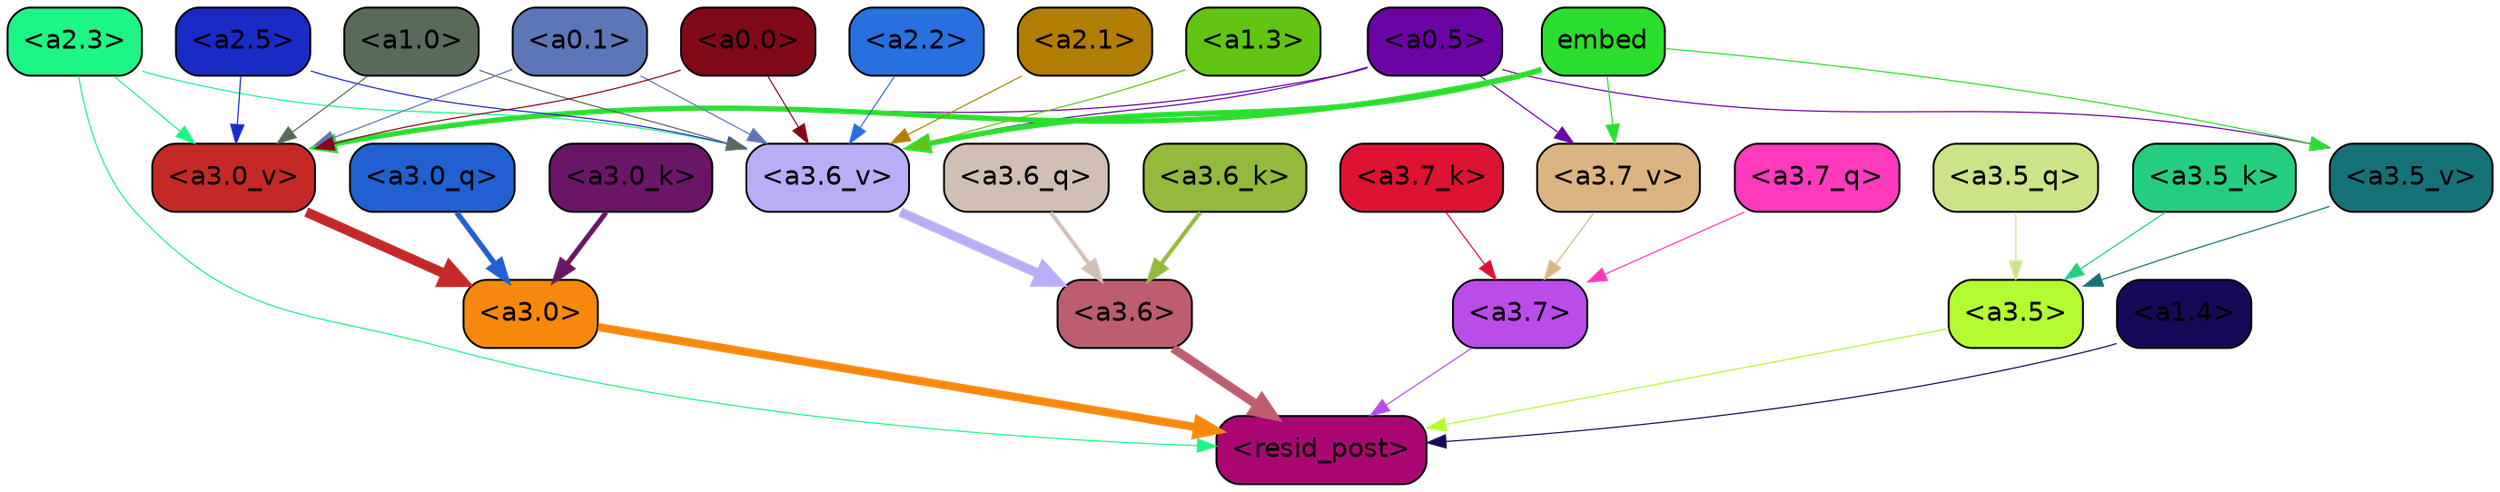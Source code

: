 strict digraph "" {
	graph [bgcolor=transparent,
		layout=dot,
		overlap=false,
		splines=true
	];
	"<a3.7>"	[color=black,
		fillcolor="#ba4ce9",
		fontname=Helvetica,
		shape=box,
		style="filled, rounded"];
	"<resid_post>"	[color=black,
		fillcolor="#aa0773",
		fontname=Helvetica,
		shape=box,
		style="filled, rounded"];
	"<a3.7>" -> "<resid_post>"	[color="#ba4ce9",
		penwidth=0.6];
	"<a3.6>"	[color=black,
		fillcolor="#bd5d70",
		fontname=Helvetica,
		shape=box,
		style="filled, rounded"];
	"<a3.6>" -> "<resid_post>"	[color="#bd5d70",
		penwidth=4.646730065345764];
	"<a3.5>"	[color=black,
		fillcolor="#b5fb31",
		fontname=Helvetica,
		shape=box,
		style="filled, rounded"];
	"<a3.5>" -> "<resid_post>"	[color="#b5fb31",
		penwidth=0.6];
	"<a3.0>"	[color=black,
		fillcolor="#f6890d",
		fontname=Helvetica,
		shape=box,
		style="filled, rounded"];
	"<a3.0>" -> "<resid_post>"	[color="#f6890d",
		penwidth=4.323132634162903];
	"<a2.3>"	[color=black,
		fillcolor="#1ef587",
		fontname=Helvetica,
		shape=box,
		style="filled, rounded"];
	"<a2.3>" -> "<resid_post>"	[color="#1ef587",
		penwidth=0.6];
	"<a3.6_v>"	[color=black,
		fillcolor="#b8adf6",
		fontname=Helvetica,
		shape=box,
		style="filled, rounded"];
	"<a2.3>" -> "<a3.6_v>"	[color="#1ef587",
		penwidth=0.6];
	"<a3.0_v>"	[color=black,
		fillcolor="#c42928",
		fontname=Helvetica,
		shape=box,
		style="filled, rounded"];
	"<a2.3>" -> "<a3.0_v>"	[color="#1ef587",
		penwidth=0.6];
	"<a1.4>"	[color=black,
		fillcolor="#150a58",
		fontname=Helvetica,
		shape=box,
		style="filled, rounded"];
	"<a1.4>" -> "<resid_post>"	[color="#150a58",
		penwidth=0.6];
	"<a3.7_q>"	[color=black,
		fillcolor="#ff3abd",
		fontname=Helvetica,
		shape=box,
		style="filled, rounded"];
	"<a3.7_q>" -> "<a3.7>"	[color="#ff3abd",
		penwidth=0.6];
	"<a3.6_q>"	[color=black,
		fillcolor="#d1beb4",
		fontname=Helvetica,
		shape=box,
		style="filled, rounded"];
	"<a3.6_q>" -> "<a3.6>"	[color="#d1beb4",
		penwidth=2.03758105635643];
	"<a3.5_q>"	[color=black,
		fillcolor="#cae487",
		fontname=Helvetica,
		shape=box,
		style="filled, rounded"];
	"<a3.5_q>" -> "<a3.5>"	[color="#cae487",
		penwidth=0.6];
	"<a3.0_q>"	[color=black,
		fillcolor="#2060d0",
		fontname=Helvetica,
		shape=box,
		style="filled, rounded"];
	"<a3.0_q>" -> "<a3.0>"	[color="#2060d0",
		penwidth=2.8638100624084473];
	"<a3.7_k>"	[color=black,
		fillcolor="#de1233",
		fontname=Helvetica,
		shape=box,
		style="filled, rounded"];
	"<a3.7_k>" -> "<a3.7>"	[color="#de1233",
		penwidth=0.6];
	"<a3.6_k>"	[color=black,
		fillcolor="#93b93d",
		fontname=Helvetica,
		shape=box,
		style="filled, rounded"];
	"<a3.6_k>" -> "<a3.6>"	[color="#93b93d",
		penwidth=2.174198240041733];
	"<a3.5_k>"	[color=black,
		fillcolor="#25ce7f",
		fontname=Helvetica,
		shape=box,
		style="filled, rounded"];
	"<a3.5_k>" -> "<a3.5>"	[color="#25ce7f",
		penwidth=0.6];
	"<a3.0_k>"	[color=black,
		fillcolor="#6b1566",
		fontname=Helvetica,
		shape=box,
		style="filled, rounded"];
	"<a3.0_k>" -> "<a3.0>"	[color="#6b1566",
		penwidth=2.6274144649505615];
	"<a3.7_v>"	[color=black,
		fillcolor="#dab582",
		fontname=Helvetica,
		shape=box,
		style="filled, rounded"];
	"<a3.7_v>" -> "<a3.7>"	[color="#dab582",
		penwidth=0.6];
	"<a3.6_v>" -> "<a3.6>"	[color="#b8adf6",
		penwidth=5.002329230308533];
	"<a3.5_v>"	[color=black,
		fillcolor="#157276",
		fontname=Helvetica,
		shape=box,
		style="filled, rounded"];
	"<a3.5_v>" -> "<a3.5>"	[color="#157276",
		penwidth=0.6];
	"<a3.0_v>" -> "<a3.0>"	[color="#c42928",
		penwidth=5.188832879066467];
	"<a0.5>"	[color=black,
		fillcolor="#6b03a4",
		fontname=Helvetica,
		shape=box,
		style="filled, rounded"];
	"<a0.5>" -> "<a3.7_v>"	[color="#6b03a4",
		penwidth=0.6];
	"<a0.5>" -> "<a3.6_v>"	[color="#6b03a4",
		penwidth=0.6];
	"<a0.5>" -> "<a3.5_v>"	[color="#6b03a4",
		penwidth=0.6];
	"<a0.5>" -> "<a3.0_v>"	[color="#6b03a4",
		penwidth=0.6124261617660522];
	embed	[color=black,
		fillcolor="#2ade2e",
		fontname=Helvetica,
		shape=box,
		style="filled, rounded"];
	embed -> "<a3.7_v>"	[color="#2ade2e",
		penwidth=0.6];
	embed -> "<a3.6_v>"	[color="#2ade2e",
		penwidth=2.8301228284835815];
	embed -> "<a3.5_v>"	[color="#2ade2e",
		penwidth=0.6];
	embed -> "<a3.0_v>"	[color="#2ade2e",
		penwidth=2.7660785913467407];
	"<a2.5>"	[color=black,
		fillcolor="#1a2ac6",
		fontname=Helvetica,
		shape=box,
		style="filled, rounded"];
	"<a2.5>" -> "<a3.6_v>"	[color="#1a2ac6",
		penwidth=0.6];
	"<a2.5>" -> "<a3.0_v>"	[color="#1a2ac6",
		penwidth=0.6];
	"<a2.2>"	[color=black,
		fillcolor="#2870df",
		fontname=Helvetica,
		shape=box,
		style="filled, rounded"];
	"<a2.2>" -> "<a3.6_v>"	[color="#2870df",
		penwidth=0.6];
	"<a2.1>"	[color=black,
		fillcolor="#b27d03",
		fontname=Helvetica,
		shape=box,
		style="filled, rounded"];
	"<a2.1>" -> "<a3.6_v>"	[color="#b27d03",
		penwidth=0.6];
	"<a1.3>"	[color=black,
		fillcolor="#62c412",
		fontname=Helvetica,
		shape=box,
		style="filled, rounded"];
	"<a1.3>" -> "<a3.6_v>"	[color="#62c412",
		penwidth=0.6];
	"<a1.0>"	[color=black,
		fillcolor="#596a5a",
		fontname=Helvetica,
		shape=box,
		style="filled, rounded"];
	"<a1.0>" -> "<a3.6_v>"	[color="#596a5a",
		penwidth=0.6];
	"<a1.0>" -> "<a3.0_v>"	[color="#596a5a",
		penwidth=0.6];
	"<a0.1>"	[color=black,
		fillcolor="#5d76b7",
		fontname=Helvetica,
		shape=box,
		style="filled, rounded"];
	"<a0.1>" -> "<a3.6_v>"	[color="#5d76b7",
		penwidth=0.6];
	"<a0.1>" -> "<a3.0_v>"	[color="#5d76b7",
		penwidth=0.6];
	"<a0.0>"	[color=black,
		fillcolor="#820918",
		fontname=Helvetica,
		shape=box,
		style="filled, rounded"];
	"<a0.0>" -> "<a3.6_v>"	[color="#820918",
		penwidth=0.6];
	"<a0.0>" -> "<a3.0_v>"	[color="#820918",
		penwidth=0.6];
}
